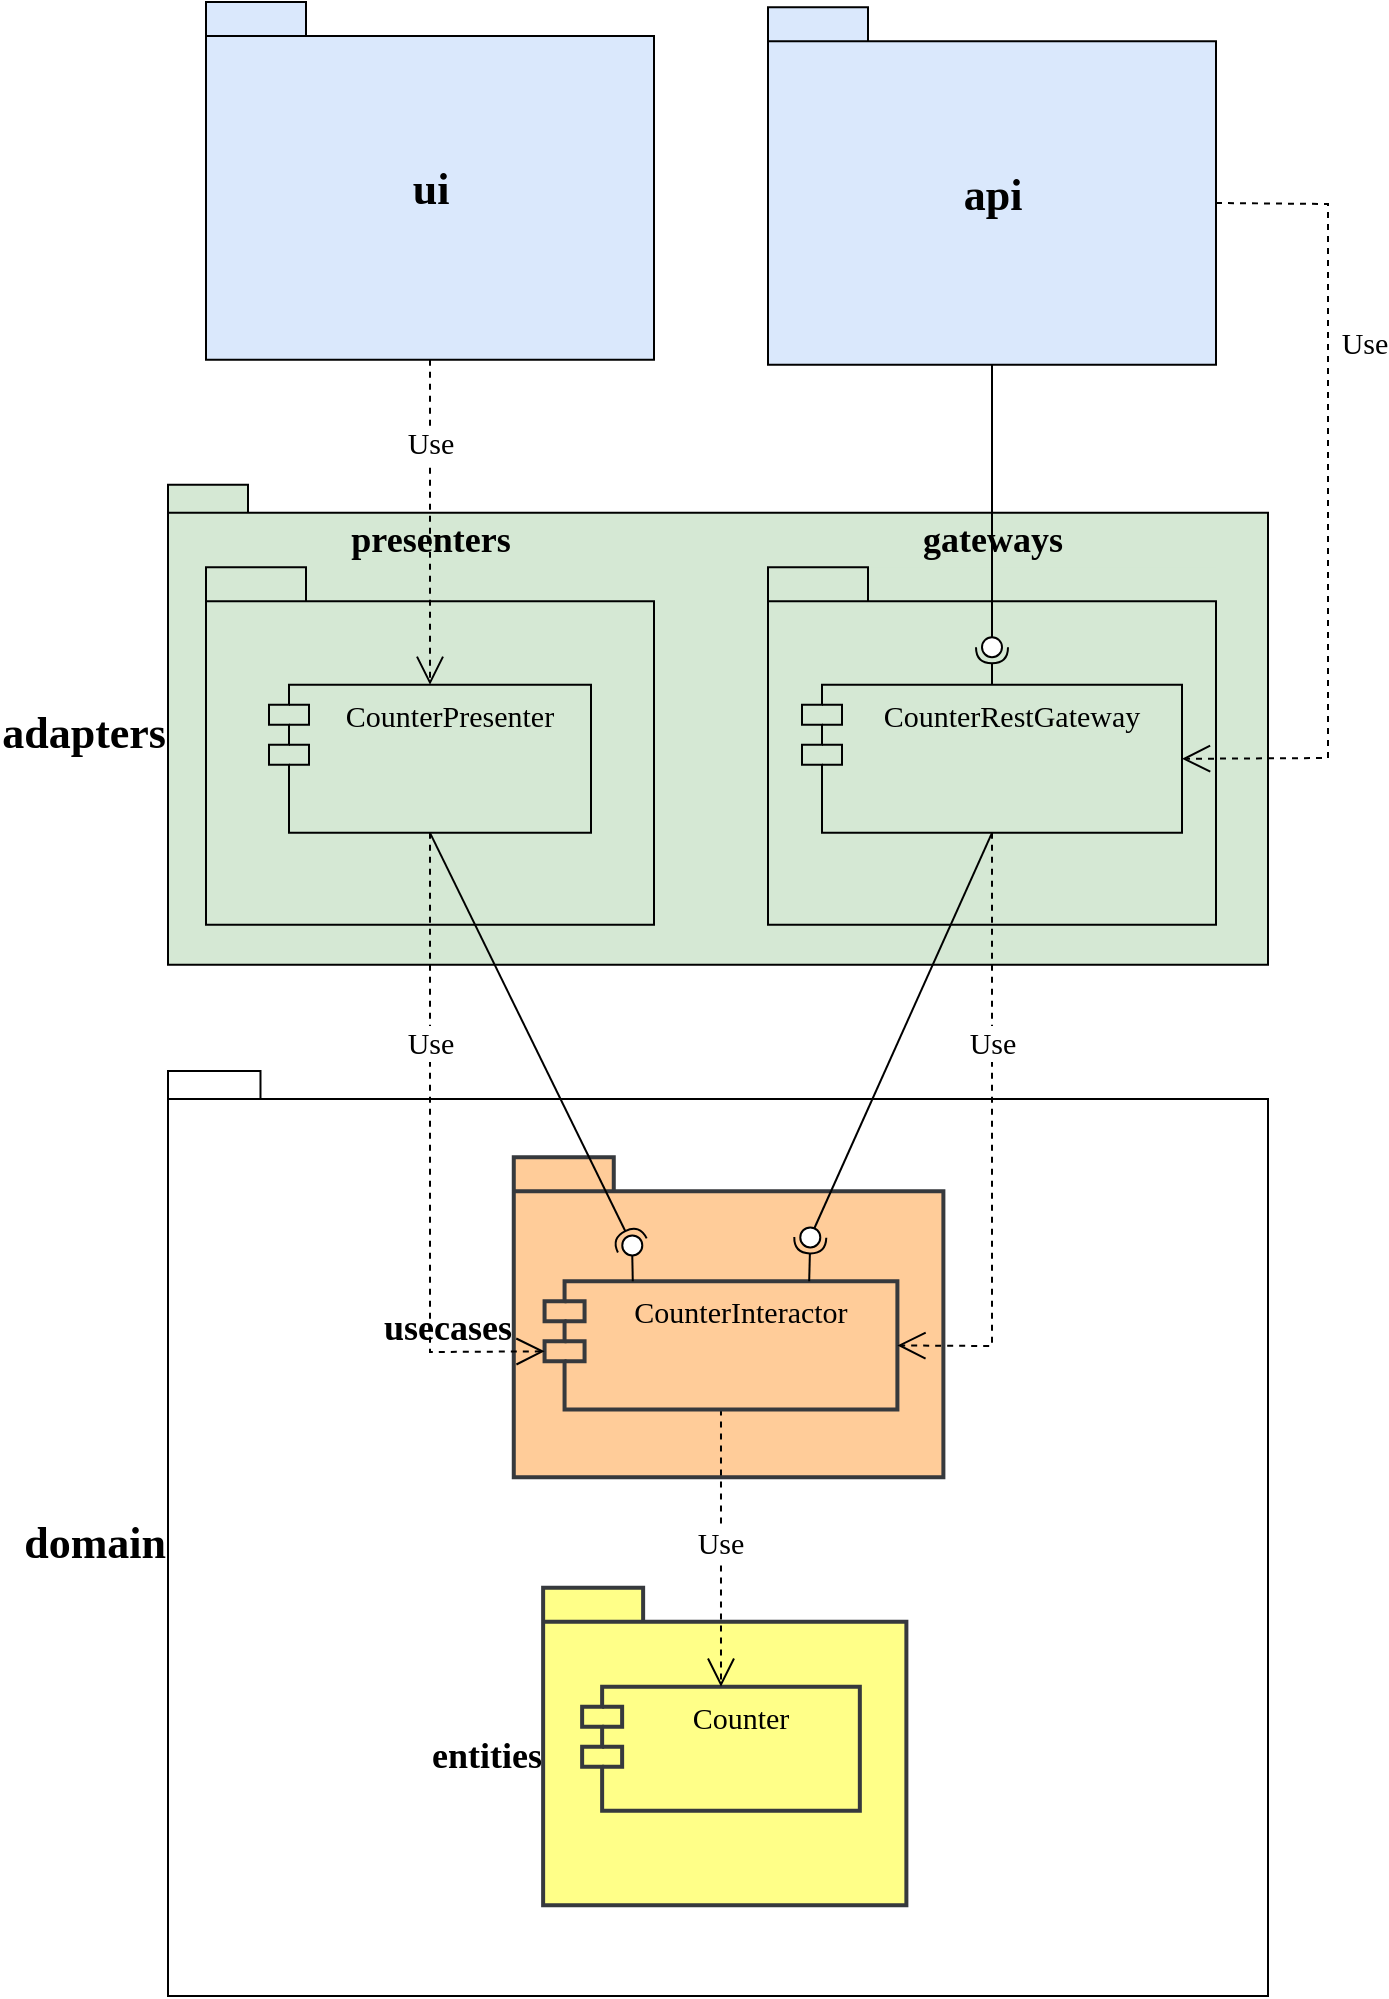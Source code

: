<mxfile version="12.9.13" type="device"><diagram name="Page-1" id="b5b7bab2-c9e2-2cf4-8b2a-24fd1a2a6d21"><mxGraphModel dx="3709" dy="1265" grid="1" gridSize="10" guides="1" tooltips="1" connect="1" arrows="1" fold="1" page="1" pageScale="1" pageWidth="827" pageHeight="1169" background="#ffffff" math="0" shadow="0"><root><mxCell id="0"/><mxCell id="1" parent="0"/><mxCell id="uqNvV1NqiqEo9hl_J7HC-81" value="" style="group;strokeColor=none;" parent="1" vertex="1" connectable="0"><mxGeometry x="-1540" y="1104.54" width="550" height="462.46" as="geometry"/></mxCell><mxCell id="uqNvV1NqiqEo9hl_J7HC-1" value="&lt;font style=&quot;font-size: 22px&quot;&gt;domain&lt;/font&gt;" style="shape=folder;fontStyle=1;spacingTop=10;tabWidth=40;tabHeight=14;tabPosition=left;html=1;fontSize=15;labelPosition=left;verticalLabelPosition=middle;align=right;verticalAlign=middle;fontFamily=Verdana;" parent="uqNvV1NqiqEo9hl_J7HC-81" vertex="1"><mxGeometry width="550" height="462.46" as="geometry"/></mxCell><mxCell id="uqNvV1NqiqEo9hl_J7HC-6" value="" style="group;fontSize=13;labelPosition=left;verticalLabelPosition=middle;align=right;verticalAlign=middle;fillColor=none;strokeColor=none;strokeWidth=2;" parent="uqNvV1NqiqEo9hl_J7HC-81" vertex="1" connectable="0"><mxGeometry x="133.77" y="246.71" width="285.443" height="182.06" as="geometry"/></mxCell><mxCell id="6e0c8c40b5770093-50" value="&lt;font style=&quot;font-size: 18px&quot;&gt;entities&lt;/font&gt;" style="shape=folder;fontStyle=1;spacingTop=10;tabWidth=50;tabHeight=17;tabPosition=left;html=1;rounded=0;shadow=0;comic=0;labelBackgroundColor=none;strokeWidth=2;fontFamily=Verdana;fontSize=10;align=right;labelPosition=left;verticalLabelPosition=middle;verticalAlign=middle;fillColor=#ffff88;strokeColor=#36393d;" parent="uqNvV1NqiqEo9hl_J7HC-6" vertex="1"><mxGeometry x="53.796" y="11.67" width="181.623" height="158.72" as="geometry"/></mxCell><mxCell id="uqNvV1NqiqEo9hl_J7HC-27" value="Counter" style="shape=module;align=left;spacingLeft=20;align=center;verticalAlign=top;fontFamily=Verdana;fontSize=15;fillColor=#ffff88;strokeColor=#36393d;strokeWidth=2;" parent="uqNvV1NqiqEo9hl_J7HC-6" vertex="1"><mxGeometry x="73.297" y="61.093" width="138.853" height="62.025" as="geometry"/></mxCell><mxCell id="6e0c8c40b5770093-49" value="&lt;font style=&quot;font-size: 18px&quot;&gt;usecases&lt;/font&gt;" style="shape=folder;fontStyle=1;spacingTop=10;tabWidth=50;tabHeight=17;tabPosition=left;html=1;rounded=0;shadow=0;comic=0;labelBackgroundColor=none;strokeWidth=2;fontFamily=Verdana;fontSize=12;align=right;labelPosition=left;verticalLabelPosition=middle;verticalAlign=middle;fillColor=#ffcc99;strokeColor=#36393d;" parent="uqNvV1NqiqEo9hl_J7HC-81" vertex="1"><mxGeometry x="172.885" y="43.124" width="214.811" height="159.996" as="geometry"/></mxCell><mxCell id="uqNvV1NqiqEo9hl_J7HC-5" value="Use" style="endArrow=open;endSize=12;dashed=1;html=1;fontFamily=Verdana;fontSize=15;exitX=0.5;exitY=1;exitDx=0;exitDy=0;entryX=0.5;entryY=0;entryDx=0;entryDy=0;" parent="uqNvV1NqiqEo9hl_J7HC-81" source="uqNvV1NqiqEo9hl_J7HC-32" target="uqNvV1NqiqEo9hl_J7HC-27" edge="1"><mxGeometry x="-0.044" width="160" relative="1" as="geometry"><mxPoint x="214.724" y="147.844" as="sourcePoint"/><mxPoint x="357.735" y="147.407" as="targetPoint"/><mxPoint as="offset"/></mxGeometry></mxCell><mxCell id="uqNvV1NqiqEo9hl_J7HC-32" value="CounterInteractor" style="shape=module;align=left;spacingLeft=20;align=center;verticalAlign=top;fontFamily=Verdana;fontSize=15;fillColor=#ffcc99;strokeColor=#36393d;strokeWidth=2;" parent="uqNvV1NqiqEo9hl_J7HC-81" vertex="1"><mxGeometry x="188.285" y="105.12" width="176.415" height="64.141" as="geometry"/></mxCell><mxCell id="uqNvV1NqiqEo9hl_J7HC-36" value="" style="rounded=0;orthogonalLoop=1;jettySize=auto;html=1;endArrow=halfCircle;endFill=0;entryX=0.5;entryY=0.5;entryDx=0;entryDy=0;endSize=6;strokeWidth=1;fontFamily=Verdana;fontSize=15;exitX=0.75;exitY=0;exitDx=0;exitDy=0;" parent="uqNvV1NqiqEo9hl_J7HC-81" source="uqNvV1NqiqEo9hl_J7HC-32" target="uqNvV1NqiqEo9hl_J7HC-37" edge="1"><mxGeometry relative="1" as="geometry"><mxPoint x="254.7" y="339.598" as="sourcePoint"/></mxGeometry></mxCell><mxCell id="uqNvV1NqiqEo9hl_J7HC-37" value="" style="ellipse;whiteSpace=wrap;html=1;fontFamily=Helvetica;fontSize=12;fontColor=#000000;align=center;strokeColor=#000000;fillColor=#ffffff;points=[];aspect=fixed;resizable=0;" parent="uqNvV1NqiqEo9hl_J7HC-81" vertex="1"><mxGeometry x="316.143" y="78.155" width="10" height="10" as="geometry"/></mxCell><mxCell id="uqNvV1NqiqEo9hl_J7HC-123" value="" style="rounded=0;orthogonalLoop=1;jettySize=auto;html=1;endArrow=none;endFill=0;fontFamily=Verdana;fontSize=12;exitX=0.25;exitY=0;exitDx=0;exitDy=0;" parent="uqNvV1NqiqEo9hl_J7HC-81" source="uqNvV1NqiqEo9hl_J7HC-32" target="uqNvV1NqiqEo9hl_J7HC-125" edge="1"><mxGeometry relative="1" as="geometry"><mxPoint x="229.604" y="105.12" as="sourcePoint"/></mxGeometry></mxCell><mxCell id="uqNvV1NqiqEo9hl_J7HC-125" value="" style="ellipse;whiteSpace=wrap;html=1;fontFamily=Helvetica;fontSize=12;fontColor=#000000;align=center;strokeColor=#000000;fillColor=#ffffff;points=[];aspect=fixed;resizable=0;" parent="uqNvV1NqiqEo9hl_J7HC-81" vertex="1"><mxGeometry x="227.142" y="82.16" width="10" height="10" as="geometry"/></mxCell><mxCell id="uqNvV1NqiqEo9hl_J7HC-12" value="&lt;font style=&quot;font-size: 22px&quot;&gt;adapters&lt;/font&gt;" style="shape=folder;fontStyle=1;spacingTop=10;tabWidth=40;tabHeight=14;tabPosition=left;html=1;fontSize=15;labelPosition=left;verticalLabelPosition=middle;align=right;verticalAlign=middle;fontFamily=Verdana;fillColor=#d5e8d4;strokeColor=#000000;" parent="1" vertex="1"><mxGeometry x="-1540" y="811.41" width="550" height="240" as="geometry"/></mxCell><mxCell id="uqNvV1NqiqEo9hl_J7HC-13" value="&lt;font style=&quot;font-size: 18px&quot;&gt;presenters&lt;/font&gt;" style="shape=folder;fontStyle=1;spacingTop=10;tabWidth=50;tabHeight=17;tabPosition=left;html=1;rounded=0;shadow=0;comic=0;labelBackgroundColor=none;strokeWidth=1;fontFamily=Verdana;fontSize=10;align=center;labelPosition=center;verticalLabelPosition=top;verticalAlign=bottom;fillColor=#d5e8d4;strokeColor=#000000;" parent="1" vertex="1"><mxGeometry x="-1521" y="852.59" width="224" height="178.82" as="geometry"/></mxCell><mxCell id="uqNvV1NqiqEo9hl_J7HC-15" value="" style="group;fillColor=#d5e8d4;strokeColor=none;" parent="1" vertex="1" connectable="0"><mxGeometry x="-1240" y="852.59" width="224" height="178.82" as="geometry"/></mxCell><mxCell id="uqNvV1NqiqEo9hl_J7HC-16" value="&lt;font style=&quot;font-size: 18px&quot;&gt;gateways&lt;/font&gt;" style="shape=folder;fontStyle=1;spacingTop=10;tabWidth=50;tabHeight=17;tabPosition=left;html=1;rounded=0;shadow=0;comic=0;labelBackgroundColor=none;strokeWidth=1;fontFamily=Verdana;fontSize=10;align=center;labelPosition=center;verticalLabelPosition=top;verticalAlign=bottom;fillColor=#d5e8d4;strokeColor=#000000;" parent="uqNvV1NqiqEo9hl_J7HC-15" vertex="1"><mxGeometry width="224.0" height="178.82" as="geometry"/></mxCell><mxCell id="uqNvV1NqiqEo9hl_J7HC-23" value="CounterRestGateway" style="shape=module;align=left;spacingLeft=20;align=center;verticalAlign=top;fontFamily=Verdana;fontSize=15;fillColor=#d5e8d4;strokeColor=#000000;" parent="uqNvV1NqiqEo9hl_J7HC-15" vertex="1"><mxGeometry x="17" y="58.82" width="190" height="74" as="geometry"/></mxCell><mxCell id="uqNvV1NqiqEo9hl_J7HC-72" value="" style="ellipse;whiteSpace=wrap;html=1;fontFamily=Helvetica;fontSize=12;fontColor=#000000;align=center;strokeColor=#000000;fillColor=#ffffff;points=[];aspect=fixed;resizable=0;" parent="uqNvV1NqiqEo9hl_J7HC-15" vertex="1"><mxGeometry x="107" y="35" width="10" height="10" as="geometry"/></mxCell><mxCell id="uqNvV1NqiqEo9hl_J7HC-71" value="" style="rounded=0;orthogonalLoop=1;jettySize=auto;html=1;endArrow=halfCircle;endFill=0;entryX=0.5;entryY=0.5;entryDx=0;entryDy=0;endSize=6;strokeWidth=1;fontFamily=Verdana;fontSize=15;exitX=0.5;exitY=0;exitDx=0;exitDy=0;" parent="uqNvV1NqiqEo9hl_J7HC-15" source="uqNvV1NqiqEo9hl_J7HC-23" target="uqNvV1NqiqEo9hl_J7HC-72" edge="1"><mxGeometry relative="1" as="geometry"><mxPoint x="340" y="-25" as="sourcePoint"/></mxGeometry></mxCell><mxCell id="uqNvV1NqiqEo9hl_J7HC-22" value="CounterPresenter" style="shape=module;align=left;spacingLeft=20;align=center;verticalAlign=top;fontFamily=Verdana;fontSize=15;fillColor=#d5e8d4;strokeColor=#000000;" parent="1" vertex="1"><mxGeometry x="-1489.5" y="911.41" width="161" height="74" as="geometry"/></mxCell><mxCell id="uqNvV1NqiqEo9hl_J7HC-43" value="&lt;font style=&quot;font-size: 22px&quot;&gt;ui&lt;/font&gt;" style="shape=folder;fontStyle=1;spacingTop=10;tabWidth=50;tabHeight=17;tabPosition=left;html=1;rounded=0;shadow=0;comic=0;labelBackgroundColor=none;strokeWidth=1;fontFamily=Verdana;fontSize=18;align=center;labelPosition=center;verticalLabelPosition=middle;verticalAlign=middle;fillColor=#dae8fc;strokeColor=#000000;" parent="1" vertex="1"><mxGeometry x="-1521" y="570" width="224" height="178.82" as="geometry"/></mxCell><mxCell id="uqNvV1NqiqEo9hl_J7HC-68" value="Use" style="endArrow=open;endSize=12;dashed=1;html=1;fontFamily=Verdana;fontSize=15;entryX=0.5;entryY=0;entryDx=0;entryDy=0;exitX=0.5;exitY=1;exitDx=0;exitDy=0;exitPerimeter=0;" parent="1" source="uqNvV1NqiqEo9hl_J7HC-43" target="uqNvV1NqiqEo9hl_J7HC-22" edge="1"><mxGeometry x="-0.493" width="160" relative="1" as="geometry"><mxPoint x="-1370" y="762.59" as="sourcePoint"/><mxPoint x="-1171.215" y="1187.413" as="targetPoint"/><mxPoint as="offset"/></mxGeometry></mxCell><mxCell id="uqNvV1NqiqEo9hl_J7HC-70" value="" style="rounded=0;orthogonalLoop=1;jettySize=auto;html=1;endArrow=none;endFill=0;fontFamily=Verdana;fontSize=15;exitX=0.5;exitY=1;exitDx=0;exitDy=0;exitPerimeter=0;" parent="1" source="uqNvV1NqiqEo9hl_J7HC-117" target="uqNvV1NqiqEo9hl_J7HC-72" edge="1"><mxGeometry relative="1" as="geometry"><mxPoint x="-812.5" y="837" as="sourcePoint"/></mxGeometry></mxCell><mxCell id="uqNvV1NqiqEo9hl_J7HC-35" value="" style="rounded=0;orthogonalLoop=1;jettySize=auto;html=1;endArrow=none;endFill=0;fontFamily=Verdana;fontSize=15;exitX=0.5;exitY=1;exitDx=0;exitDy=0;" parent="1" source="uqNvV1NqiqEo9hl_J7HC-23" target="uqNvV1NqiqEo9hl_J7HC-37" edge="1"><mxGeometry relative="1" as="geometry"><mxPoint x="-1517.75" y="1436.41" as="sourcePoint"/></mxGeometry></mxCell><mxCell id="uqNvV1NqiqEo9hl_J7HC-86" value="Use" style="endArrow=open;endSize=12;dashed=1;html=1;fontFamily=Verdana;fontSize=15;exitX=0.5;exitY=1;exitDx=0;exitDy=0;entryX=1;entryY=0.5;entryDx=0;entryDy=0;rounded=0;" parent="1" source="uqNvV1NqiqEo9hl_J7HC-23" target="uqNvV1NqiqEo9hl_J7HC-32" edge="1"><mxGeometry x="-0.312" width="160" relative="1" as="geometry"><mxPoint x="-1073.75" y="988.88" as="sourcePoint"/><mxPoint x="-1173.75" y="1188.88" as="targetPoint"/><Array as="points"><mxPoint x="-1128" y="1242"/></Array><mxPoint as="offset"/></mxGeometry></mxCell><mxCell id="uqNvV1NqiqEo9hl_J7HC-87" value="Use" style="endArrow=open;endSize=12;dashed=1;html=1;fontFamily=Verdana;fontSize=15;exitX=0;exitY=0;exitDx=224.0;exitDy=97.91;exitPerimeter=0;entryX=1;entryY=0.5;entryDx=0;entryDy=0;rounded=0;" parent="1" source="uqNvV1NqiqEo9hl_J7HC-117" target="uqNvV1NqiqEo9hl_J7HC-23" edge="1"><mxGeometry x="-0.385" y="18" width="160" relative="1" as="geometry"><mxPoint x="-1128" y="757.82" as="sourcePoint"/><mxPoint x="-1127" y="910" as="targetPoint"/><Array as="points"><mxPoint x="-960" y="671"/><mxPoint x="-960" y="948"/></Array><mxPoint as="offset"/></mxGeometry></mxCell><mxCell id="uqNvV1NqiqEo9hl_J7HC-117" value="&lt;font style=&quot;font-size: 22px&quot;&gt;api&lt;/font&gt;" style="shape=folder;fontStyle=1;spacingTop=10;tabWidth=50;tabHeight=17;tabPosition=left;html=1;rounded=0;shadow=0;comic=0;labelBackgroundColor=none;strokeWidth=1;fontFamily=Verdana;fontSize=18;align=center;labelPosition=center;verticalLabelPosition=middle;verticalAlign=middle;fillColor=#dae8fc;strokeColor=#000000;" parent="1" vertex="1"><mxGeometry x="-1240" y="572.59" width="224" height="178.82" as="geometry"/></mxCell><mxCell id="uqNvV1NqiqEo9hl_J7HC-121" value="Use" style="endArrow=open;endSize=12;dashed=1;html=1;fontFamily=Verdana;fontSize=15;exitX=0.5;exitY=1;exitDx=0;exitDy=0;entryX=0;entryY=0;entryDx=0;entryDy=35;rounded=0;entryPerimeter=0;" parent="1" source="uqNvV1NqiqEo9hl_J7HC-22" target="uqNvV1NqiqEo9hl_J7HC-32" edge="1"><mxGeometry x="-0.34" width="160" relative="1" as="geometry"><mxPoint x="-1626.66" y="1011.16" as="sourcePoint"/><mxPoint x="-1324.658" y="1183.777" as="targetPoint"/><Array as="points"><mxPoint x="-1409" y="1245"/></Array><mxPoint as="offset"/></mxGeometry></mxCell><mxCell id="uqNvV1NqiqEo9hl_J7HC-124" value="" style="rounded=0;orthogonalLoop=1;jettySize=auto;html=1;endArrow=halfCircle;endFill=0;entryX=0.5;entryY=0.5;entryDx=0;entryDy=0;endSize=6;strokeWidth=1;fontFamily=Verdana;fontSize=12;exitX=0.5;exitY=1;exitDx=0;exitDy=0;" parent="1" source="uqNvV1NqiqEo9hl_J7HC-22" target="uqNvV1NqiqEo9hl_J7HC-125" edge="1"><mxGeometry relative="1" as="geometry"><mxPoint x="-1450" y="1188" as="sourcePoint"/></mxGeometry></mxCell></root></mxGraphModel></diagram></mxfile>
